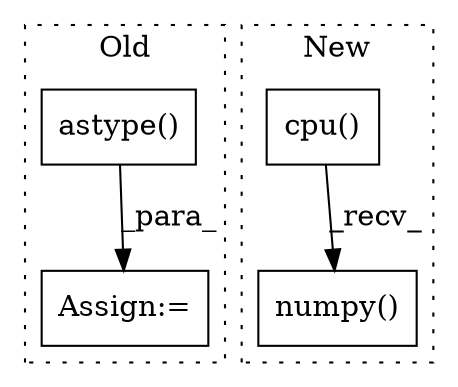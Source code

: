 digraph G {
subgraph cluster0 {
1 [label="astype()" a="75" s="3419,3446" l="19,1" shape="box"];
4 [label="Assign:=" a="68" s="3416" l="3" shape="box"];
label = "Old";
style="dotted";
}
subgraph cluster1 {
2 [label="numpy()" a="75" s="2598" l="22" shape="box"];
3 [label="cpu()" a="75" s="2598" l="14" shape="box"];
label = "New";
style="dotted";
}
1 -> 4 [label="_para_"];
3 -> 2 [label="_recv_"];
}